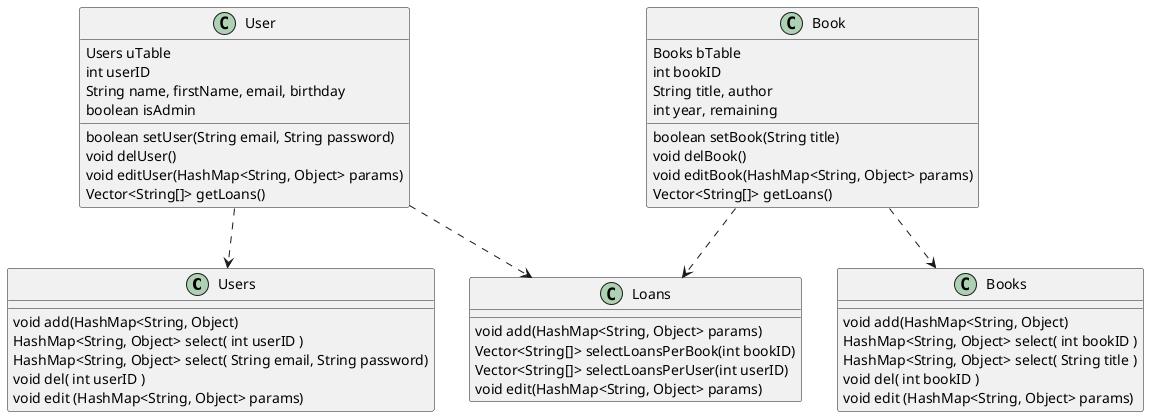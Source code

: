 @startuml

class Users{
    void add(HashMap<String, Object)
    HashMap<String, Object> select( int userID )
    HashMap<String, Object> select( String email, String password)
    void del( int userID )
    void edit (HashMap<String, Object> params)
}


class User{
    Users uTable
    int userID
    String name, firstName, email, birthday
    boolean isAdmin
    boolean setUser(String email, String password)
    void delUser()
    void editUser(HashMap<String, Object> params)
    Vector<String[]> getLoans()
}
User ..> Users
User ..> Loans

class Books{
    void add(HashMap<String, Object)
    HashMap<String, Object> select( int bookID )
    HashMap<String, Object> select( String title )
    void del( int bookID )
    void edit (HashMap<String, Object> params)
}

class Book{
    Books bTable
    int bookID
    String title, author
    int year, remaining
    boolean setBook(String title)
    void delBook()
    void editBook(HashMap<String, Object> params)
    Vector<String[]> getLoans()
}
Book ..> Books
Book ..> Loans

class Loans{
    void add(HashMap<String, Object> params)
    Vector<String[]> selectLoansPerBook(int bookID)
    Vector<String[]> selectLoansPerUser(int userID)
    void edit(HashMap<String, Object> params)
}


@enduml